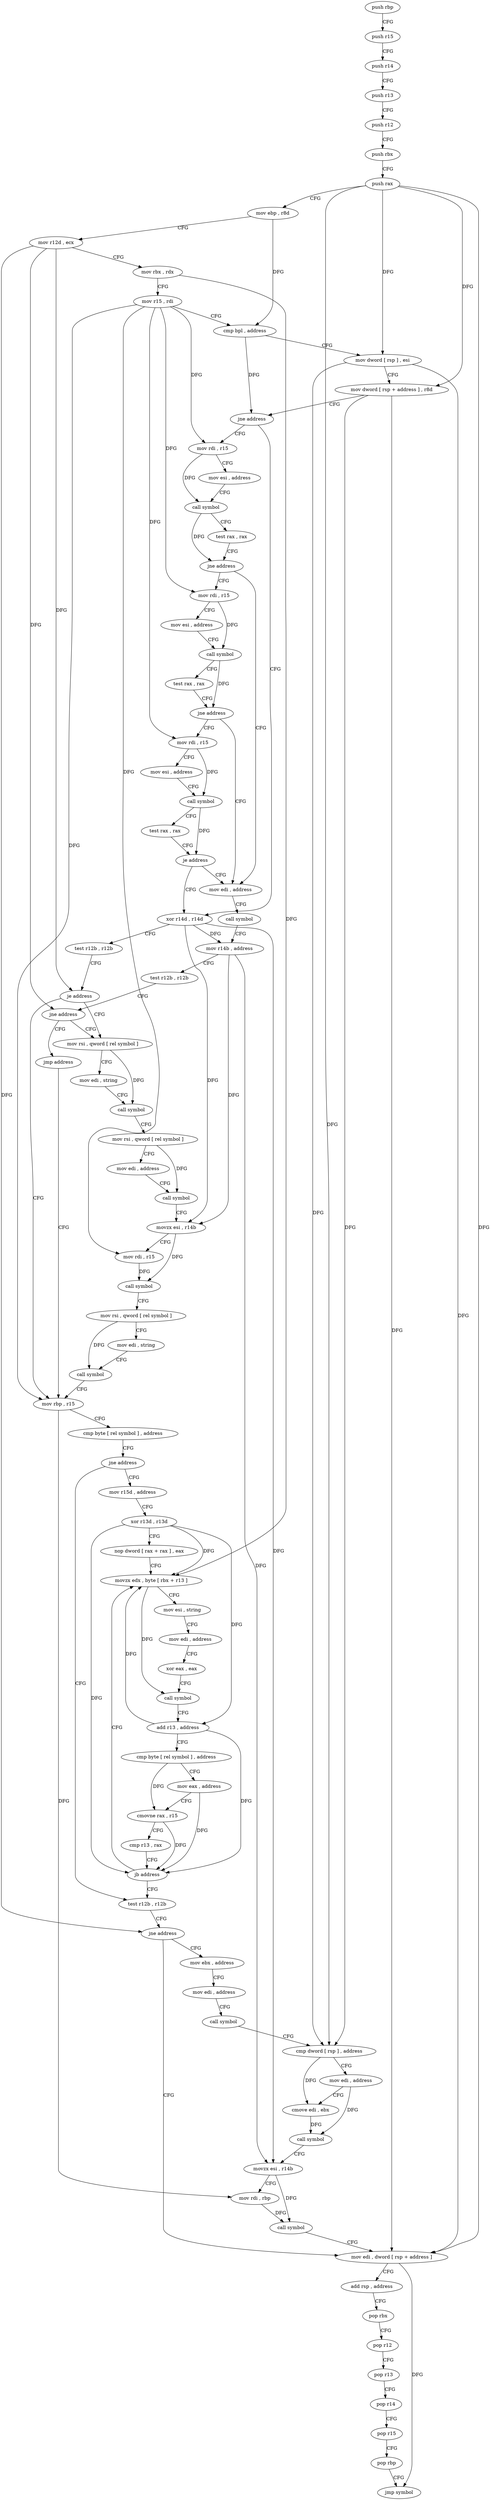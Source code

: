 digraph "func" {
"4204256" [label = "push rbp" ]
"4204257" [label = "push r15" ]
"4204259" [label = "push r14" ]
"4204261" [label = "push r13" ]
"4204263" [label = "push r12" ]
"4204265" [label = "push rbx" ]
"4204266" [label = "push rax" ]
"4204267" [label = "mov ebp , r8d" ]
"4204270" [label = "mov r12d , ecx" ]
"4204273" [label = "mov rbx , rdx" ]
"4204276" [label = "mov r15 , rdi" ]
"4204279" [label = "cmp bpl , address" ]
"4204283" [label = "mov dword [ rsp ] , esi" ]
"4204286" [label = "mov dword [ rsp + address ] , r8d" ]
"4204291" [label = "jne address" ]
"4204367" [label = "xor r14d , r14d" ]
"4204293" [label = "mov rdi , r15" ]
"4204370" [label = "test r12b , r12b" ]
"4204373" [label = "je address" ]
"4204438" [label = "mov rbp , r15" ]
"4204375" [label = "mov rsi , qword [ rel symbol ]" ]
"4204296" [label = "mov esi , address" ]
"4204301" [label = "call symbol" ]
"4204306" [label = "test rax , rax" ]
"4204309" [label = "jne address" ]
"4204347" [label = "mov edi , address" ]
"4204311" [label = "mov rdi , r15" ]
"4204441" [label = "cmp byte [ rel symbol ] , address" ]
"4204448" [label = "jne address" ]
"4204511" [label = "test r12b , r12b" ]
"4204450" [label = "mov r15d , address" ]
"4204382" [label = "mov edi , string" ]
"4204387" [label = "call symbol" ]
"4204392" [label = "mov rsi , qword [ rel symbol ]" ]
"4204399" [label = "mov edi , address" ]
"4204404" [label = "call symbol" ]
"4204409" [label = "movzx esi , r14b" ]
"4204413" [label = "mov rdi , r15" ]
"4204416" [label = "call symbol" ]
"4204421" [label = "mov rsi , qword [ rel symbol ]" ]
"4204428" [label = "mov edi , string" ]
"4204433" [label = "call symbol" ]
"4204352" [label = "call symbol" ]
"4204357" [label = "mov r14b , address" ]
"4204360" [label = "test r12b , r12b" ]
"4204363" [label = "jne address" ]
"4204365" [label = "jmp address" ]
"4204314" [label = "mov esi , address" ]
"4204319" [label = "call symbol" ]
"4204324" [label = "test rax , rax" ]
"4204327" [label = "jne address" ]
"4204329" [label = "mov rdi , r15" ]
"4204514" [label = "jne address" ]
"4204560" [label = "mov edi , dword [ rsp + address ]" ]
"4204516" [label = "mov ebx , address" ]
"4204456" [label = "xor r13d , r13d" ]
"4204459" [label = "nop dword [ rax + rax ] , eax" ]
"4204464" [label = "movzx edx , byte [ rbx + r13 ]" ]
"4204332" [label = "mov esi , address" ]
"4204337" [label = "call symbol" ]
"4204342" [label = "test rax , rax" ]
"4204345" [label = "je address" ]
"4204564" [label = "add rsp , address" ]
"4204568" [label = "pop rbx" ]
"4204569" [label = "pop r12" ]
"4204571" [label = "pop r13" ]
"4204573" [label = "pop r14" ]
"4204575" [label = "pop r15" ]
"4204577" [label = "pop rbp" ]
"4204578" [label = "jmp symbol" ]
"4204521" [label = "mov edi , address" ]
"4204526" [label = "call symbol" ]
"4204531" [label = "cmp dword [ rsp ] , address" ]
"4204535" [label = "mov edi , address" ]
"4204540" [label = "cmove edi , ebx" ]
"4204543" [label = "call symbol" ]
"4204548" [label = "movzx esi , r14b" ]
"4204552" [label = "mov rdi , rbp" ]
"4204555" [label = "call symbol" ]
"4204469" [label = "mov esi , string" ]
"4204474" [label = "mov edi , address" ]
"4204479" [label = "xor eax , eax" ]
"4204481" [label = "call symbol" ]
"4204486" [label = "add r13 , address" ]
"4204490" [label = "cmp byte [ rel symbol ] , address" ]
"4204497" [label = "mov eax , address" ]
"4204502" [label = "cmovne rax , r15" ]
"4204506" [label = "cmp r13 , rax" ]
"4204509" [label = "jb address" ]
"4204256" -> "4204257" [ label = "CFG" ]
"4204257" -> "4204259" [ label = "CFG" ]
"4204259" -> "4204261" [ label = "CFG" ]
"4204261" -> "4204263" [ label = "CFG" ]
"4204263" -> "4204265" [ label = "CFG" ]
"4204265" -> "4204266" [ label = "CFG" ]
"4204266" -> "4204267" [ label = "CFG" ]
"4204266" -> "4204283" [ label = "DFG" ]
"4204266" -> "4204286" [ label = "DFG" ]
"4204266" -> "4204560" [ label = "DFG" ]
"4204266" -> "4204531" [ label = "DFG" ]
"4204267" -> "4204270" [ label = "CFG" ]
"4204267" -> "4204279" [ label = "DFG" ]
"4204270" -> "4204273" [ label = "CFG" ]
"4204270" -> "4204373" [ label = "DFG" ]
"4204270" -> "4204363" [ label = "DFG" ]
"4204270" -> "4204514" [ label = "DFG" ]
"4204273" -> "4204276" [ label = "CFG" ]
"4204273" -> "4204464" [ label = "DFG" ]
"4204276" -> "4204279" [ label = "CFG" ]
"4204276" -> "4204293" [ label = "DFG" ]
"4204276" -> "4204438" [ label = "DFG" ]
"4204276" -> "4204413" [ label = "DFG" ]
"4204276" -> "4204311" [ label = "DFG" ]
"4204276" -> "4204329" [ label = "DFG" ]
"4204279" -> "4204283" [ label = "CFG" ]
"4204279" -> "4204291" [ label = "DFG" ]
"4204283" -> "4204286" [ label = "CFG" ]
"4204283" -> "4204560" [ label = "DFG" ]
"4204283" -> "4204531" [ label = "DFG" ]
"4204286" -> "4204291" [ label = "CFG" ]
"4204286" -> "4204560" [ label = "DFG" ]
"4204286" -> "4204531" [ label = "DFG" ]
"4204291" -> "4204367" [ label = "CFG" ]
"4204291" -> "4204293" [ label = "CFG" ]
"4204367" -> "4204370" [ label = "CFG" ]
"4204367" -> "4204409" [ label = "DFG" ]
"4204367" -> "4204357" [ label = "DFG" ]
"4204367" -> "4204548" [ label = "DFG" ]
"4204293" -> "4204296" [ label = "CFG" ]
"4204293" -> "4204301" [ label = "DFG" ]
"4204370" -> "4204373" [ label = "CFG" ]
"4204373" -> "4204438" [ label = "CFG" ]
"4204373" -> "4204375" [ label = "CFG" ]
"4204438" -> "4204441" [ label = "CFG" ]
"4204438" -> "4204552" [ label = "DFG" ]
"4204375" -> "4204382" [ label = "CFG" ]
"4204375" -> "4204387" [ label = "DFG" ]
"4204296" -> "4204301" [ label = "CFG" ]
"4204301" -> "4204306" [ label = "CFG" ]
"4204301" -> "4204309" [ label = "DFG" ]
"4204306" -> "4204309" [ label = "CFG" ]
"4204309" -> "4204347" [ label = "CFG" ]
"4204309" -> "4204311" [ label = "CFG" ]
"4204347" -> "4204352" [ label = "CFG" ]
"4204311" -> "4204314" [ label = "CFG" ]
"4204311" -> "4204319" [ label = "DFG" ]
"4204441" -> "4204448" [ label = "CFG" ]
"4204448" -> "4204511" [ label = "CFG" ]
"4204448" -> "4204450" [ label = "CFG" ]
"4204511" -> "4204514" [ label = "CFG" ]
"4204450" -> "4204456" [ label = "CFG" ]
"4204382" -> "4204387" [ label = "CFG" ]
"4204387" -> "4204392" [ label = "CFG" ]
"4204392" -> "4204399" [ label = "CFG" ]
"4204392" -> "4204404" [ label = "DFG" ]
"4204399" -> "4204404" [ label = "CFG" ]
"4204404" -> "4204409" [ label = "CFG" ]
"4204409" -> "4204413" [ label = "CFG" ]
"4204409" -> "4204416" [ label = "DFG" ]
"4204413" -> "4204416" [ label = "DFG" ]
"4204416" -> "4204421" [ label = "CFG" ]
"4204421" -> "4204428" [ label = "CFG" ]
"4204421" -> "4204433" [ label = "DFG" ]
"4204428" -> "4204433" [ label = "CFG" ]
"4204433" -> "4204438" [ label = "CFG" ]
"4204352" -> "4204357" [ label = "CFG" ]
"4204357" -> "4204360" [ label = "CFG" ]
"4204357" -> "4204409" [ label = "DFG" ]
"4204357" -> "4204548" [ label = "DFG" ]
"4204360" -> "4204363" [ label = "CFG" ]
"4204363" -> "4204375" [ label = "CFG" ]
"4204363" -> "4204365" [ label = "CFG" ]
"4204365" -> "4204438" [ label = "CFG" ]
"4204314" -> "4204319" [ label = "CFG" ]
"4204319" -> "4204324" [ label = "CFG" ]
"4204319" -> "4204327" [ label = "DFG" ]
"4204324" -> "4204327" [ label = "CFG" ]
"4204327" -> "4204347" [ label = "CFG" ]
"4204327" -> "4204329" [ label = "CFG" ]
"4204329" -> "4204332" [ label = "CFG" ]
"4204329" -> "4204337" [ label = "DFG" ]
"4204514" -> "4204560" [ label = "CFG" ]
"4204514" -> "4204516" [ label = "CFG" ]
"4204560" -> "4204564" [ label = "CFG" ]
"4204560" -> "4204578" [ label = "DFG" ]
"4204516" -> "4204521" [ label = "CFG" ]
"4204456" -> "4204459" [ label = "CFG" ]
"4204456" -> "4204464" [ label = "DFG" ]
"4204456" -> "4204486" [ label = "DFG" ]
"4204456" -> "4204509" [ label = "DFG" ]
"4204459" -> "4204464" [ label = "CFG" ]
"4204464" -> "4204469" [ label = "CFG" ]
"4204464" -> "4204481" [ label = "DFG" ]
"4204332" -> "4204337" [ label = "CFG" ]
"4204337" -> "4204342" [ label = "CFG" ]
"4204337" -> "4204345" [ label = "DFG" ]
"4204342" -> "4204345" [ label = "CFG" ]
"4204345" -> "4204367" [ label = "CFG" ]
"4204345" -> "4204347" [ label = "CFG" ]
"4204564" -> "4204568" [ label = "CFG" ]
"4204568" -> "4204569" [ label = "CFG" ]
"4204569" -> "4204571" [ label = "CFG" ]
"4204571" -> "4204573" [ label = "CFG" ]
"4204573" -> "4204575" [ label = "CFG" ]
"4204575" -> "4204577" [ label = "CFG" ]
"4204577" -> "4204578" [ label = "CFG" ]
"4204521" -> "4204526" [ label = "CFG" ]
"4204526" -> "4204531" [ label = "CFG" ]
"4204531" -> "4204535" [ label = "CFG" ]
"4204531" -> "4204540" [ label = "DFG" ]
"4204535" -> "4204540" [ label = "CFG" ]
"4204535" -> "4204543" [ label = "DFG" ]
"4204540" -> "4204543" [ label = "DFG" ]
"4204543" -> "4204548" [ label = "CFG" ]
"4204548" -> "4204552" [ label = "CFG" ]
"4204548" -> "4204555" [ label = "DFG" ]
"4204552" -> "4204555" [ label = "DFG" ]
"4204555" -> "4204560" [ label = "CFG" ]
"4204469" -> "4204474" [ label = "CFG" ]
"4204474" -> "4204479" [ label = "CFG" ]
"4204479" -> "4204481" [ label = "CFG" ]
"4204481" -> "4204486" [ label = "CFG" ]
"4204486" -> "4204490" [ label = "CFG" ]
"4204486" -> "4204464" [ label = "DFG" ]
"4204486" -> "4204509" [ label = "DFG" ]
"4204490" -> "4204497" [ label = "CFG" ]
"4204490" -> "4204502" [ label = "DFG" ]
"4204497" -> "4204502" [ label = "CFG" ]
"4204497" -> "4204509" [ label = "DFG" ]
"4204502" -> "4204506" [ label = "CFG" ]
"4204502" -> "4204509" [ label = "DFG" ]
"4204506" -> "4204509" [ label = "CFG" ]
"4204509" -> "4204464" [ label = "CFG" ]
"4204509" -> "4204511" [ label = "CFG" ]
}
